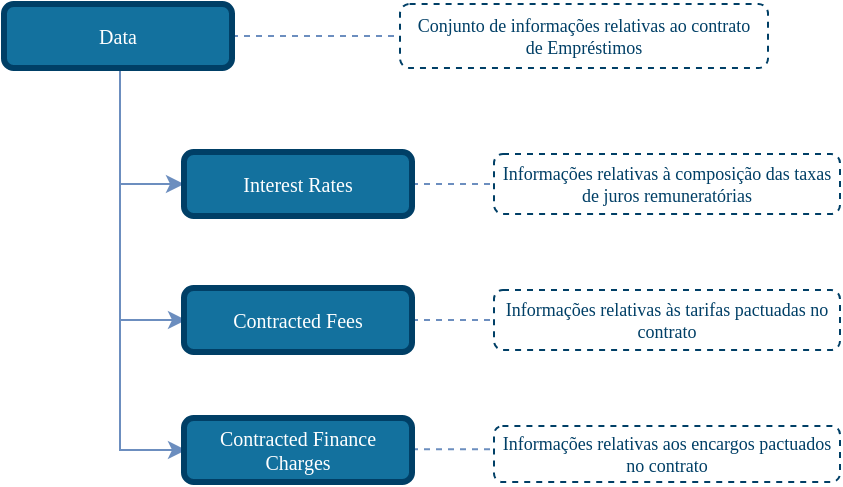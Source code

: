 <mxfile version="14.4.7" type="device"><diagram id="pwx9f-JPc5i2mSrcDJkJ" name="Loans_Contract"><mxGraphModel dx="837" dy="436" grid="1" gridSize="10" guides="1" tooltips="1" connect="1" arrows="1" fold="1" page="1" pageScale="1" pageWidth="827" pageHeight="1169" math="0" shadow="0"><root><mxCell id="0"/><mxCell id="1" parent="0"/><mxCell id="7SM82Xgn0hcUYBG6hJO3-5" style="edgeStyle=none;rounded=1;orthogonalLoop=1;jettySize=auto;html=1;entryX=0;entryY=0.5;entryDx=0;entryDy=0;dashed=1;endArrow=none;endFill=0;endSize=6;strokeColor=#6C8EBF;exitX=1;exitY=0.5;exitDx=0;exitDy=0;" parent="1" source="3PWHhMvqnkYnXc9wFaOa-1" target="7SM82Xgn0hcUYBG6hJO3-3" edge="1"><mxGeometry relative="1" as="geometry"><mxPoint x="302" y="277.0" as="sourcePoint"/><mxPoint x="483" y="180" as="targetPoint"/></mxGeometry></mxCell><mxCell id="7SM82Xgn0hcUYBG6hJO3-3" value="&lt;font style=&quot;font-size: 9px&quot;&gt;Conjunto de informações relativas ao contrato de Empréstimos&lt;/font&gt;" style="rounded=1;whiteSpace=wrap;html=1;shadow=0;comic=0;strokeColor=#003F66;strokeWidth=1;fillColor=#ffffff;fontFamily=Verdana;fontSize=9;fontColor=#003F66;dashed=1;spacingLeft=5;spacing=0;spacingRight=5;spacingBottom=5;spacingTop=5;align=center;verticalAlign=middle;gradientColor=#ffffff;" parent="1" vertex="1"><mxGeometry x="280" y="82" width="184" height="32" as="geometry"/></mxCell><mxCell id="m7QnHi-RZr34GQDkbDEl-1" style="edgeStyle=none;rounded=1;orthogonalLoop=1;jettySize=auto;html=1;entryX=0;entryY=0.5;entryDx=0;entryDy=0;dashed=1;endArrow=none;endFill=0;endSize=6;strokeColor=#6C8EBF;exitX=1;exitY=0.5;exitDx=0;exitDy=0;" parent="1" source="m7QnHi-RZr34GQDkbDEl-2" target="m7QnHi-RZr34GQDkbDEl-3" edge="1"><mxGeometry relative="1" as="geometry"><mxPoint x="301" y="195.0" as="sourcePoint"/><mxPoint x="482" y="98" as="targetPoint"/></mxGeometry></mxCell><mxCell id="m7QnHi-RZr34GQDkbDEl-3" value="&lt;font style=&quot;font-size: 9px&quot;&gt;Informações relativas à composição das taxas de juros remuneratórias&lt;/font&gt;" style="rounded=1;whiteSpace=wrap;html=1;shadow=0;comic=0;strokeColor=#003F66;strokeWidth=1;fillColor=#ffffff;fontFamily=Verdana;fontSize=9;fontColor=#003F66;dashed=1;spacingLeft=5;spacing=0;spacingRight=5;spacingBottom=5;spacingTop=5;align=center;verticalAlign=middle;gradientColor=#ffffff;" parent="1" vertex="1"><mxGeometry x="327" y="157" width="173" height="30" as="geometry"/></mxCell><mxCell id="m7QnHi-RZr34GQDkbDEl-5" style="edgeStyle=orthogonalEdgeStyle;rounded=0;orthogonalLoop=1;jettySize=auto;html=1;entryX=0;entryY=0.5;entryDx=0;entryDy=0;strokeColor=#6C8EBF;endArrow=classic;endFill=1;" parent="1" target="m7QnHi-RZr34GQDkbDEl-2" edge="1"><mxGeometry relative="1" as="geometry"><mxPoint x="140" y="120" as="sourcePoint"/><mxPoint x="93" y="114" as="targetPoint"/><Array as="points"><mxPoint x="140" y="172"/></Array></mxGeometry></mxCell><mxCell id="m7QnHi-RZr34GQDkbDEl-2" value="Interest Rates" style="rounded=1;whiteSpace=wrap;html=1;comic=0;shadow=0;backgroundOutline=0;snapToPoint=0;fixDash=0;strokeWidth=3;fontFamily=Verdana;fontStyle=0;labelBackgroundColor=none;labelBorderColor=none;fontSize=10;fillColor=#13719E;strokeColor=#003F66;fontColor=#ffffff;" parent="1" vertex="1"><mxGeometry x="172" y="156" width="114" height="32" as="geometry"/></mxCell><mxCell id="7Ib_FCBmpQavFs1MaBc0-1" style="edgeStyle=none;rounded=1;orthogonalLoop=1;jettySize=auto;html=1;entryX=0;entryY=0.5;entryDx=0;entryDy=0;dashed=1;endArrow=none;endFill=0;endSize=6;strokeColor=#6C8EBF;exitX=1;exitY=0.5;exitDx=0;exitDy=0;" parent="1" source="7Ib_FCBmpQavFs1MaBc0-4" target="7Ib_FCBmpQavFs1MaBc0-2" edge="1"><mxGeometry relative="1" as="geometry"><mxPoint x="301" y="261.0" as="sourcePoint"/><mxPoint x="482" y="164" as="targetPoint"/></mxGeometry></mxCell><mxCell id="7Ib_FCBmpQavFs1MaBc0-2" value="&lt;font style=&quot;font-size: 9px&quot;&gt;Informações relativas às tarifas pactuadas no contrato&lt;/font&gt;" style="rounded=1;whiteSpace=wrap;html=1;shadow=0;comic=0;strokeColor=#003F66;strokeWidth=1;fillColor=#ffffff;fontFamily=Verdana;fontSize=9;fontColor=#003F66;dashed=1;spacingLeft=5;spacing=0;spacingRight=5;spacingBottom=5;spacingTop=5;align=center;verticalAlign=middle;gradientColor=#ffffff;" parent="1" vertex="1"><mxGeometry x="327" y="225" width="173" height="30" as="geometry"/></mxCell><mxCell id="7Ib_FCBmpQavFs1MaBc0-6" value="&lt;font style=&quot;font-size: 9px&quot;&gt;Informações relativas aos encargos pactuados no contrato&lt;/font&gt;" style="rounded=1;whiteSpace=wrap;html=1;shadow=0;comic=0;strokeColor=#003F66;strokeWidth=1;fillColor=#ffffff;fontFamily=Verdana;fontSize=9;fontColor=#003F66;dashed=1;spacingLeft=5;spacing=0;spacingRight=5;spacingBottom=5;spacingTop=5;align=center;verticalAlign=middle;gradientColor=#ffffff;" parent="1" vertex="1"><mxGeometry x="327" y="293" width="173" height="28" as="geometry"/></mxCell><mxCell id="7Ib_FCBmpQavFs1MaBc0-7" style="edgeStyle=none;rounded=1;orthogonalLoop=1;jettySize=auto;html=1;entryX=0;entryY=0.5;entryDx=0;entryDy=0;dashed=1;endArrow=none;endFill=0;endSize=6;strokeColor=#6C8EBF;exitX=1;exitY=0.5;exitDx=0;exitDy=0;" parent="1" edge="1"><mxGeometry relative="1" as="geometry"><mxPoint x="286" y="304.67" as="sourcePoint"/><mxPoint x="327" y="304.67" as="targetPoint"/></mxGeometry></mxCell><mxCell id="7Ib_FCBmpQavFs1MaBc0-8" style="edgeStyle=orthogonalEdgeStyle;rounded=0;orthogonalLoop=1;jettySize=auto;html=1;entryX=0;entryY=0.5;entryDx=0;entryDy=0;strokeColor=#6C8EBF;endArrow=classic;endFill=1;exitX=0.5;exitY=1;exitDx=0;exitDy=0;" parent="1" edge="1" source="3PWHhMvqnkYnXc9wFaOa-1"><mxGeometry relative="1" as="geometry"><mxPoint x="140" y="131" as="sourcePoint"/><mxPoint x="173" y="240" as="targetPoint"/><Array as="points"><mxPoint x="140" y="114"/><mxPoint x="140" y="240"/></Array></mxGeometry></mxCell><mxCell id="7Ib_FCBmpQavFs1MaBc0-4" value="Contracted Fees" style="rounded=1;whiteSpace=wrap;html=1;comic=0;shadow=0;backgroundOutline=0;snapToPoint=0;fixDash=0;strokeWidth=3;fontFamily=Verdana;fontStyle=0;labelBackgroundColor=none;labelBorderColor=none;fontSize=10;fillColor=#13719E;strokeColor=#003F66;fontColor=#ffffff;" parent="1" vertex="1"><mxGeometry x="172" y="224" width="114" height="32" as="geometry"/></mxCell><mxCell id="7Ib_FCBmpQavFs1MaBc0-9" style="edgeStyle=orthogonalEdgeStyle;rounded=0;orthogonalLoop=1;jettySize=auto;html=1;entryX=0;entryY=0.5;entryDx=0;entryDy=0;strokeColor=#6C8EBF;endArrow=classic;endFill=1;" parent="1" edge="1"><mxGeometry relative="1" as="geometry"><mxPoint x="140" y="196" as="sourcePoint"/><mxPoint x="173" y="305" as="targetPoint"/><Array as="points"><mxPoint x="140" y="305"/></Array></mxGeometry></mxCell><mxCell id="7Ib_FCBmpQavFs1MaBc0-5" value="Contracted Finance Charges" style="rounded=1;whiteSpace=wrap;html=1;comic=0;shadow=0;backgroundOutline=0;snapToPoint=0;fixDash=0;strokeWidth=3;fontFamily=Verdana;fontStyle=0;labelBackgroundColor=none;labelBorderColor=none;fontSize=10;fillColor=#13719E;strokeColor=#003F66;fontColor=#ffffff;" parent="1" vertex="1"><mxGeometry x="172" y="289" width="114" height="32" as="geometry"/></mxCell><mxCell id="3PWHhMvqnkYnXc9wFaOa-1" value="Data" style="rounded=1;whiteSpace=wrap;html=1;comic=0;shadow=0;backgroundOutline=0;snapToPoint=0;fixDash=0;strokeWidth=3;fontFamily=Verdana;fontStyle=0;labelBackgroundColor=none;labelBorderColor=none;fontSize=10;fillColor=#13719E;strokeColor=#003F66;fontColor=#ffffff;" parent="1" vertex="1"><mxGeometry x="82" y="82" width="114" height="32" as="geometry"/></mxCell></root></mxGraphModel></diagram></mxfile>